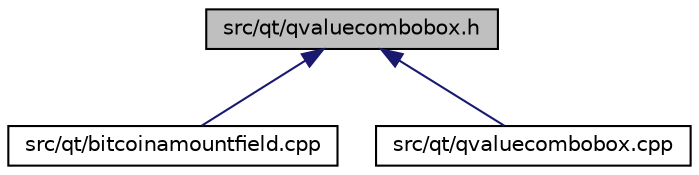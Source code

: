 digraph "src/qt/qvaluecombobox.h"
{
  edge [fontname="Helvetica",fontsize="10",labelfontname="Helvetica",labelfontsize="10"];
  node [fontname="Helvetica",fontsize="10",shape=record];
  Node3 [label="src/qt/qvaluecombobox.h",height=0.2,width=0.4,color="black", fillcolor="grey75", style="filled", fontcolor="black"];
  Node3 -> Node4 [dir="back",color="midnightblue",fontsize="10",style="solid",fontname="Helvetica"];
  Node4 [label="src/qt/bitcoinamountfield.cpp",height=0.2,width=0.4,color="black", fillcolor="white", style="filled",URL="$bitcoinamountfield_8cpp.html"];
  Node3 -> Node5 [dir="back",color="midnightblue",fontsize="10",style="solid",fontname="Helvetica"];
  Node5 [label="src/qt/qvaluecombobox.cpp",height=0.2,width=0.4,color="black", fillcolor="white", style="filled",URL="$qvaluecombobox_8cpp.html"];
}
